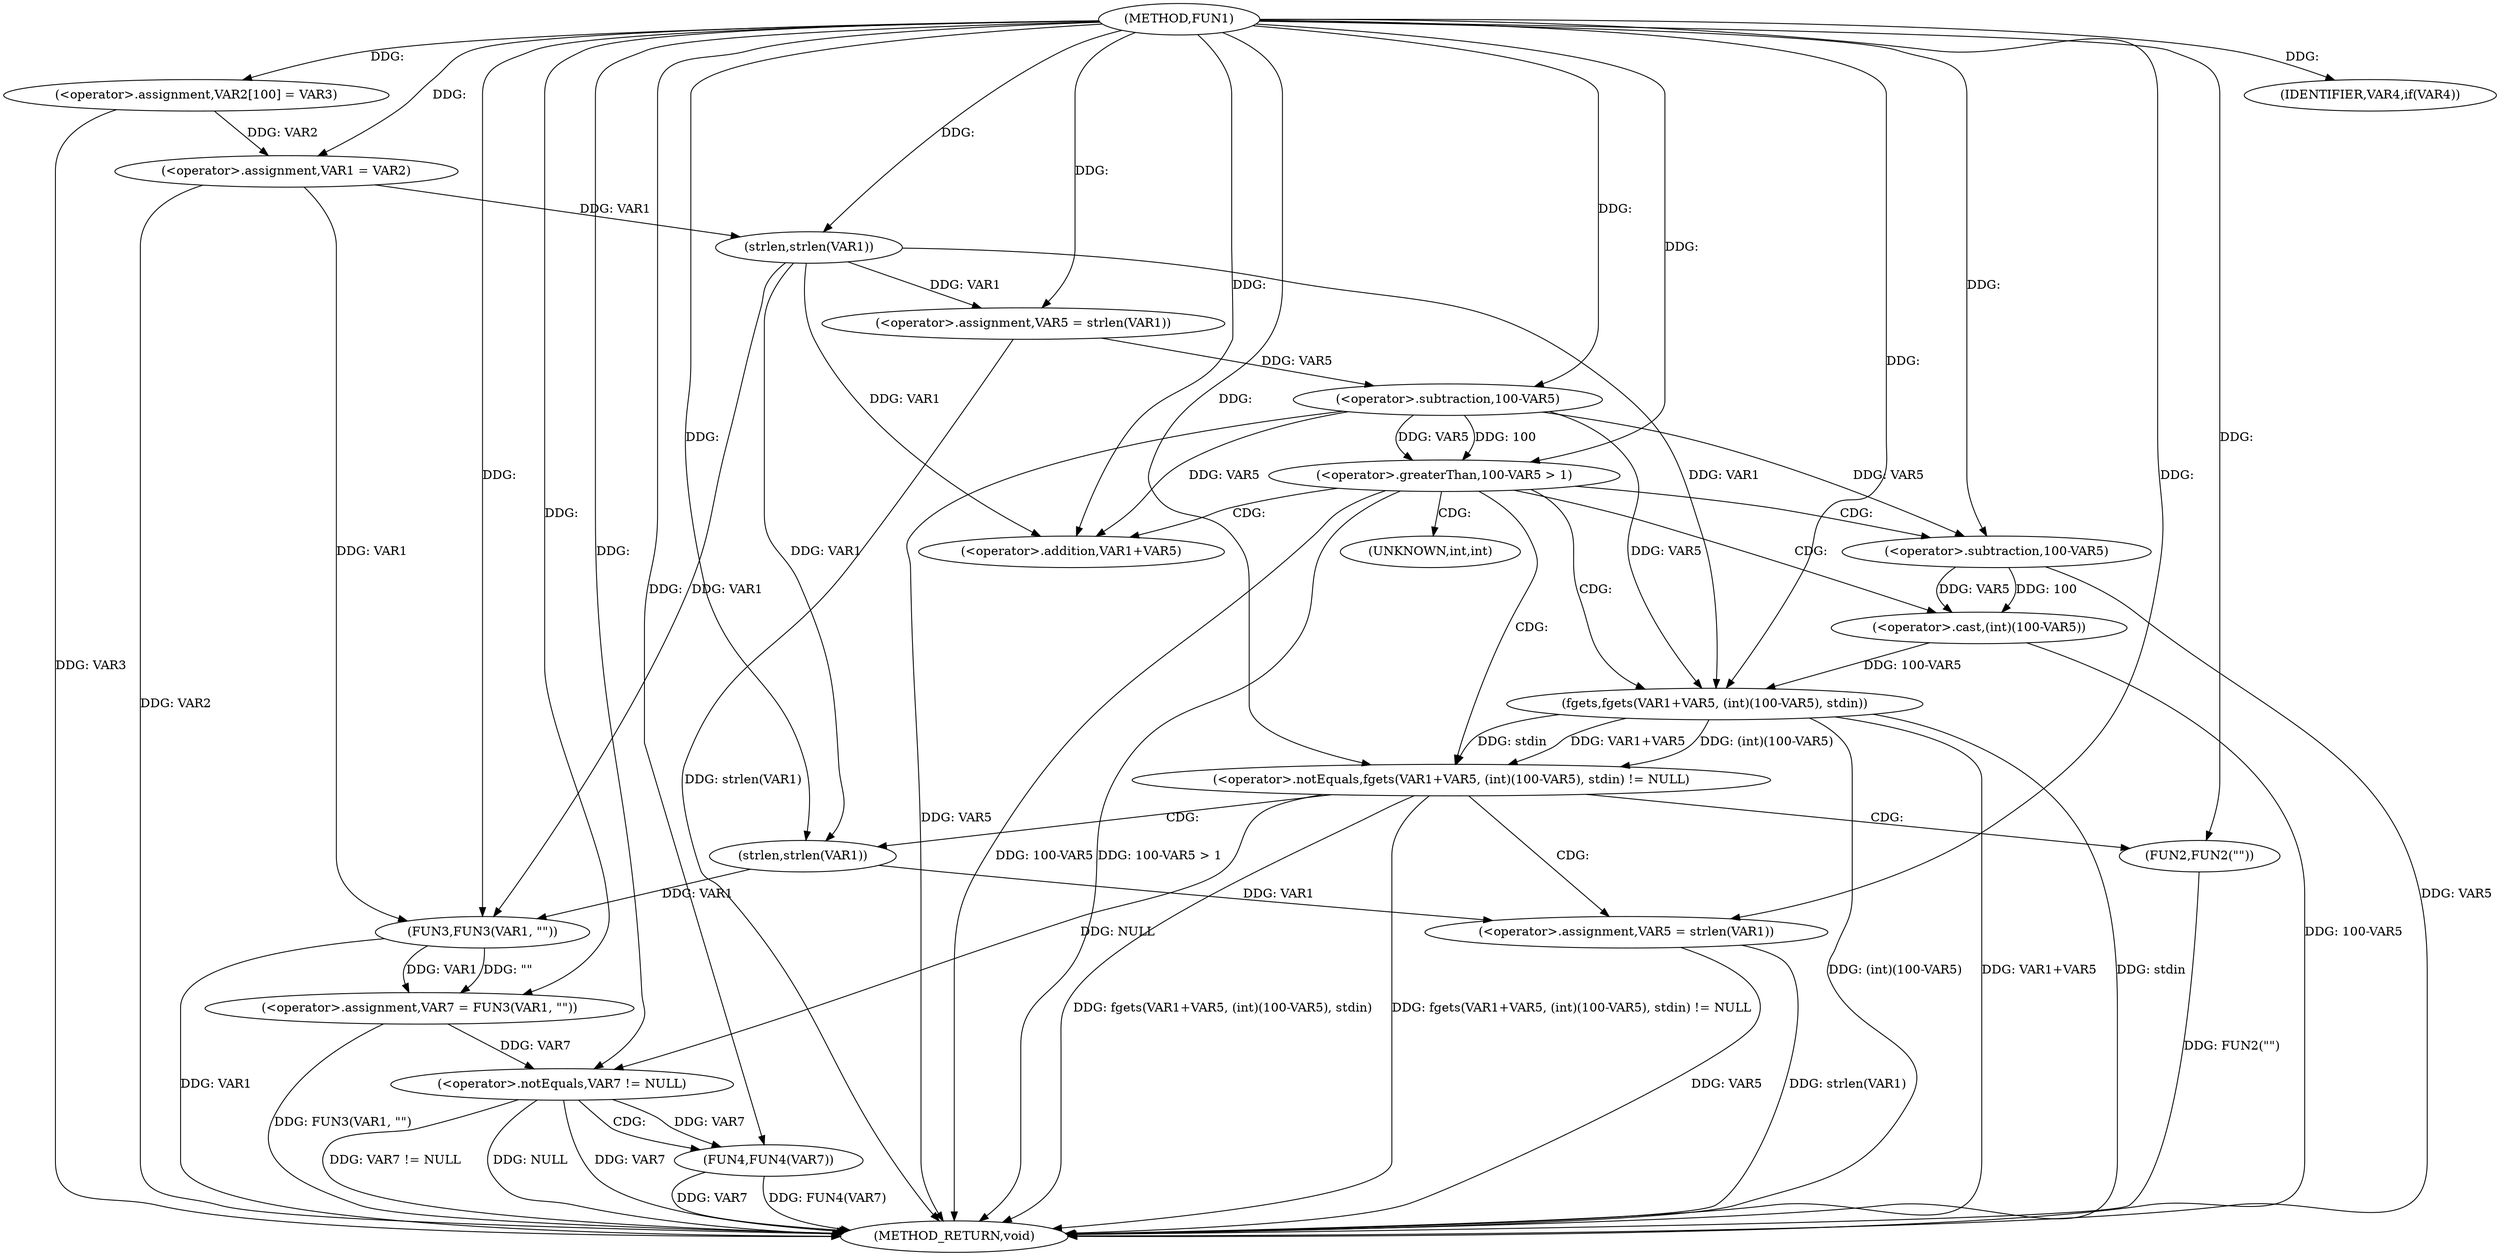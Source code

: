 digraph FUN1 {  
"1000100" [label = "(METHOD,FUN1)" ]
"1000163" [label = "(METHOD_RETURN,void)" ]
"1000104" [label = "(<operator>.assignment,VAR2[100] = VAR3)" ]
"1000107" [label = "(<operator>.assignment,VAR1 = VAR2)" ]
"1000111" [label = "(IDENTIFIER,VAR4,if(VAR4))" ]
"1000115" [label = "(<operator>.assignment,VAR5 = strlen(VAR1))" ]
"1000117" [label = "(strlen,strlen(VAR1))" ]
"1000120" [label = "(<operator>.greaterThan,100-VAR5 > 1)" ]
"1000121" [label = "(<operator>.subtraction,100-VAR5)" ]
"1000127" [label = "(<operator>.notEquals,fgets(VAR1+VAR5, (int)(100-VAR5), stdin) != NULL)" ]
"1000128" [label = "(fgets,fgets(VAR1+VAR5, (int)(100-VAR5), stdin))" ]
"1000129" [label = "(<operator>.addition,VAR1+VAR5)" ]
"1000132" [label = "(<operator>.cast,(int)(100-VAR5))" ]
"1000134" [label = "(<operator>.subtraction,100-VAR5)" ]
"1000140" [label = "(<operator>.assignment,VAR5 = strlen(VAR1))" ]
"1000142" [label = "(strlen,strlen(VAR1))" ]
"1000147" [label = "(FUN2,FUN2(\"\"))" ]
"1000151" [label = "(<operator>.assignment,VAR7 = FUN3(VAR1, \"\"))" ]
"1000153" [label = "(FUN3,FUN3(VAR1, \"\"))" ]
"1000157" [label = "(<operator>.notEquals,VAR7 != NULL)" ]
"1000161" [label = "(FUN4,FUN4(VAR7))" ]
"1000133" [label = "(UNKNOWN,int,int)" ]
  "1000140" -> "1000163"  [ label = "DDG: strlen(VAR1)"] 
  "1000157" -> "1000163"  [ label = "DDG: VAR7 != NULL"] 
  "1000153" -> "1000163"  [ label = "DDG: VAR1"] 
  "1000120" -> "1000163"  [ label = "DDG: 100-VAR5 > 1"] 
  "1000134" -> "1000163"  [ label = "DDG: VAR5"] 
  "1000127" -> "1000163"  [ label = "DDG: fgets(VAR1+VAR5, (int)(100-VAR5), stdin)"] 
  "1000161" -> "1000163"  [ label = "DDG: VAR7"] 
  "1000157" -> "1000163"  [ label = "DDG: NULL"] 
  "1000115" -> "1000163"  [ label = "DDG: strlen(VAR1)"] 
  "1000121" -> "1000163"  [ label = "DDG: VAR5"] 
  "1000128" -> "1000163"  [ label = "DDG: (int)(100-VAR5)"] 
  "1000140" -> "1000163"  [ label = "DDG: VAR5"] 
  "1000128" -> "1000163"  [ label = "DDG: VAR1+VAR5"] 
  "1000157" -> "1000163"  [ label = "DDG: VAR7"] 
  "1000132" -> "1000163"  [ label = "DDG: 100-VAR5"] 
  "1000120" -> "1000163"  [ label = "DDG: 100-VAR5"] 
  "1000127" -> "1000163"  [ label = "DDG: fgets(VAR1+VAR5, (int)(100-VAR5), stdin) != NULL"] 
  "1000151" -> "1000163"  [ label = "DDG: FUN3(VAR1, \"\")"] 
  "1000147" -> "1000163"  [ label = "DDG: FUN2(\"\")"] 
  "1000161" -> "1000163"  [ label = "DDG: FUN4(VAR7)"] 
  "1000128" -> "1000163"  [ label = "DDG: stdin"] 
  "1000104" -> "1000163"  [ label = "DDG: VAR3"] 
  "1000107" -> "1000163"  [ label = "DDG: VAR2"] 
  "1000100" -> "1000104"  [ label = "DDG: "] 
  "1000104" -> "1000107"  [ label = "DDG: VAR2"] 
  "1000100" -> "1000107"  [ label = "DDG: "] 
  "1000100" -> "1000111"  [ label = "DDG: "] 
  "1000117" -> "1000115"  [ label = "DDG: VAR1"] 
  "1000100" -> "1000115"  [ label = "DDG: "] 
  "1000107" -> "1000117"  [ label = "DDG: VAR1"] 
  "1000100" -> "1000117"  [ label = "DDG: "] 
  "1000121" -> "1000120"  [ label = "DDG: 100"] 
  "1000121" -> "1000120"  [ label = "DDG: VAR5"] 
  "1000100" -> "1000121"  [ label = "DDG: "] 
  "1000115" -> "1000121"  [ label = "DDG: VAR5"] 
  "1000100" -> "1000120"  [ label = "DDG: "] 
  "1000128" -> "1000127"  [ label = "DDG: VAR1+VAR5"] 
  "1000128" -> "1000127"  [ label = "DDG: (int)(100-VAR5)"] 
  "1000128" -> "1000127"  [ label = "DDG: stdin"] 
  "1000117" -> "1000128"  [ label = "DDG: VAR1"] 
  "1000100" -> "1000128"  [ label = "DDG: "] 
  "1000121" -> "1000128"  [ label = "DDG: VAR5"] 
  "1000117" -> "1000129"  [ label = "DDG: VAR1"] 
  "1000100" -> "1000129"  [ label = "DDG: "] 
  "1000121" -> "1000129"  [ label = "DDG: VAR5"] 
  "1000132" -> "1000128"  [ label = "DDG: 100-VAR5"] 
  "1000134" -> "1000132"  [ label = "DDG: 100"] 
  "1000134" -> "1000132"  [ label = "DDG: VAR5"] 
  "1000100" -> "1000134"  [ label = "DDG: "] 
  "1000121" -> "1000134"  [ label = "DDG: VAR5"] 
  "1000100" -> "1000127"  [ label = "DDG: "] 
  "1000142" -> "1000140"  [ label = "DDG: VAR1"] 
  "1000100" -> "1000140"  [ label = "DDG: "] 
  "1000100" -> "1000142"  [ label = "DDG: "] 
  "1000117" -> "1000142"  [ label = "DDG: VAR1"] 
  "1000100" -> "1000147"  [ label = "DDG: "] 
  "1000153" -> "1000151"  [ label = "DDG: VAR1"] 
  "1000153" -> "1000151"  [ label = "DDG: \"\""] 
  "1000100" -> "1000151"  [ label = "DDG: "] 
  "1000107" -> "1000153"  [ label = "DDG: VAR1"] 
  "1000117" -> "1000153"  [ label = "DDG: VAR1"] 
  "1000142" -> "1000153"  [ label = "DDG: VAR1"] 
  "1000100" -> "1000153"  [ label = "DDG: "] 
  "1000151" -> "1000157"  [ label = "DDG: VAR7"] 
  "1000100" -> "1000157"  [ label = "DDG: "] 
  "1000127" -> "1000157"  [ label = "DDG: NULL"] 
  "1000157" -> "1000161"  [ label = "DDG: VAR7"] 
  "1000100" -> "1000161"  [ label = "DDG: "] 
  "1000120" -> "1000127"  [ label = "CDG: "] 
  "1000120" -> "1000132"  [ label = "CDG: "] 
  "1000120" -> "1000128"  [ label = "CDG: "] 
  "1000120" -> "1000129"  [ label = "CDG: "] 
  "1000120" -> "1000133"  [ label = "CDG: "] 
  "1000120" -> "1000134"  [ label = "CDG: "] 
  "1000127" -> "1000142"  [ label = "CDG: "] 
  "1000127" -> "1000147"  [ label = "CDG: "] 
  "1000127" -> "1000140"  [ label = "CDG: "] 
  "1000157" -> "1000161"  [ label = "CDG: "] 
}
